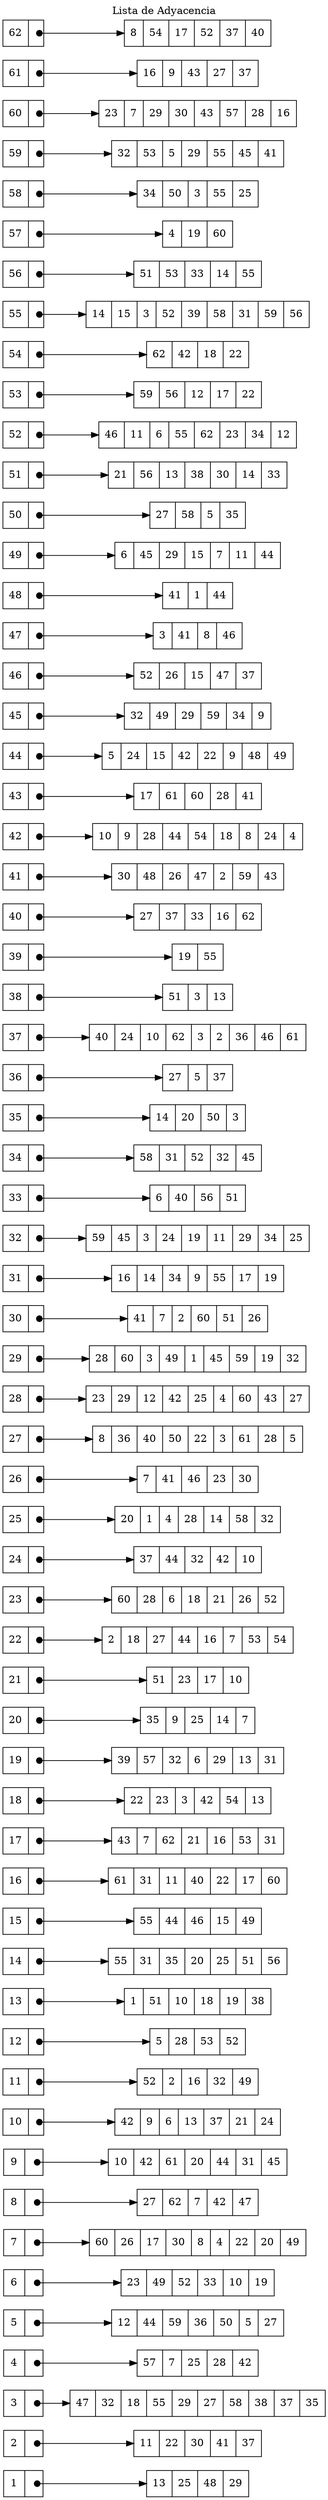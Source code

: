 digraph G{
label="Lista de Adyacencia"
labelloc = "t"
rankdir = "LR"
node [shape=record]
edge[tailclip=false, arrowtail=dot, dir=both, arrowhead=normal]
nodo1[label="{ 1 | <f1>}"] rutas1[label="{13|25|48|29}"]
nodo2[label="{ 2 | <f2>}"] rutas2[label="{11|22|30|41|37}"]
nodo3[label="{ 3 | <f3>}"] rutas3[label="{47|32|18|55|29|27|58|38|37|35}"]
nodo4[label="{ 4 | <f4>}"] rutas4[label="{57|7|25|28|42}"]
nodo5[label="{ 5 | <f5>}"] rutas5[label="{12|44|59|36|50|5|27}"]
nodo6[label="{ 6 | <f6>}"] rutas6[label="{23|49|52|33|10|19}"]
nodo7[label="{ 7 | <f7>}"] rutas7[label="{60|26|17|30|8|4|22|20|49}"]
nodo8[label="{ 8 | <f8>}"] rutas8[label="{27|62|7|42|47}"]
nodo9[label="{ 9 | <f9>}"] rutas9[label="{10|42|61|20|44|31|45}"]
nodo10[label="{ 10 | <f10>}"] rutas10[label="{42|9|6|13|37|21|24}"]
nodo11[label="{ 11 | <f11>}"] rutas11[label="{52|2|16|32|49}"]
nodo12[label="{ 12 | <f12>}"] rutas12[label="{5|28|53|52}"]
nodo13[label="{ 13 | <f13>}"] rutas13[label="{1|51|10|18|19|38}"]
nodo14[label="{ 14 | <f14>}"] rutas14[label="{55|31|35|20|25|51|56}"]
nodo15[label="{ 15 | <f15>}"] rutas15[label="{55|44|46|15|49}"]
nodo16[label="{ 16 | <f16>}"] rutas16[label="{61|31|11|40|22|17|60}"]
nodo17[label="{ 17 | <f17>}"] rutas17[label="{43|7|62|21|16|53|31}"]
nodo18[label="{ 18 | <f18>}"] rutas18[label="{22|23|3|42|54|13}"]
nodo19[label="{ 19 | <f19>}"] rutas19[label="{39|57|32|6|29|13|31}"]
nodo20[label="{ 20 | <f20>}"] rutas20[label="{35|9|25|14|7}"]
nodo21[label="{ 21 | <f21>}"] rutas21[label="{51|23|17|10}"]
nodo22[label="{ 22 | <f22>}"] rutas22[label="{2|18|27|44|16|7|53|54}"]
nodo23[label="{ 23 | <f23>}"] rutas23[label="{60|28|6|18|21|26|52}"]
nodo24[label="{ 24 | <f24>}"] rutas24[label="{37|44|32|42|10}"]
nodo25[label="{ 25 | <f25>}"] rutas25[label="{20|1|4|28|14|58|32}"]
nodo26[label="{ 26 | <f26>}"] rutas26[label="{7|41|46|23|30}"]
nodo27[label="{ 27 | <f27>}"] rutas27[label="{8|36|40|50|22|3|61|28|5}"]
nodo28[label="{ 28 | <f28>}"] rutas28[label="{23|29|12|42|25|4|60|43|27}"]
nodo29[label="{ 29 | <f29>}"] rutas29[label="{28|60|3|49|1|45|59|19|32}"]
nodo30[label="{ 30 | <f30>}"] rutas30[label="{41|7|2|60|51|26}"]
nodo31[label="{ 31 | <f31>}"] rutas31[label="{16|14|34|9|55|17|19}"]
nodo32[label="{ 32 | <f32>}"] rutas32[label="{59|45|3|24|19|11|29|34|25}"]
nodo33[label="{ 33 | <f33>}"] rutas33[label="{6|40|56|51}"]
nodo34[label="{ 34 | <f34>}"] rutas34[label="{58|31|52|32|45}"]
nodo35[label="{ 35 | <f35>}"] rutas35[label="{14|20|50|3}"]
nodo36[label="{ 36 | <f36>}"] rutas36[label="{27|5|37}"]
nodo37[label="{ 37 | <f37>}"] rutas37[label="{40|24|10|62|3|2|36|46|61}"]
nodo38[label="{ 38 | <f38>}"] rutas38[label="{51|3|13}"]
nodo39[label="{ 39 | <f39>}"] rutas39[label="{19|55}"]
nodo40[label="{ 40 | <f40>}"] rutas40[label="{27|37|33|16|62}"]
nodo41[label="{ 41 | <f41>}"] rutas41[label="{30|48|26|47|2|59|43}"]
nodo42[label="{ 42 | <f42>}"] rutas42[label="{10|9|28|44|54|18|8|24|4}"]
nodo43[label="{ 43 | <f43>}"] rutas43[label="{17|61|60|28|41}"]
nodo44[label="{ 44 | <f44>}"] rutas44[label="{5|24|15|42|22|9|48|49}"]
nodo45[label="{ 45 | <f45>}"] rutas45[label="{32|49|29|59|34|9}"]
nodo46[label="{ 46 | <f46>}"] rutas46[label="{52|26|15|47|37}"]
nodo47[label="{ 47 | <f47>}"] rutas47[label="{3|41|8|46}"]
nodo48[label="{ 48 | <f48>}"] rutas48[label="{41|1|44}"]
nodo49[label="{ 49 | <f49>}"] rutas49[label="{6|45|29|15|7|11|44}"]
nodo50[label="{ 50 | <f50>}"] rutas50[label="{27|58|5|35}"]
nodo51[label="{ 51 | <f51>}"] rutas51[label="{21|56|13|38|30|14|33}"]
nodo52[label="{ 52 | <f52>}"] rutas52[label="{46|11|6|55|62|23|34|12}"]
nodo53[label="{ 53 | <f53>}"] rutas53[label="{59|56|12|17|22}"]
nodo54[label="{ 54 | <f54>}"] rutas54[label="{62|42|18|22}"]
nodo55[label="{ 55 | <f55>}"] rutas55[label="{14|15|3|52|39|58|31|59|56}"]
nodo56[label="{ 56 | <f56>}"] rutas56[label="{51|53|33|14|55}"]
nodo57[label="{ 57 | <f57>}"] rutas57[label="{4|19|60}"]
nodo58[label="{ 58 | <f58>}"] rutas58[label="{34|50|3|55|25}"]
nodo59[label="{ 59 | <f59>}"] rutas59[label="{32|53|5|29|55|45|41}"]
nodo60[label="{ 60 | <f60>}"] rutas60[label="{23|7|29|30|43|57|28|16}"]
nodo61[label="{ 61 | <f61>}"] rutas61[label="{16|9|43|27|37}"]
nodo62[label="{ 62 | <f62>}"] rutas62[label="{8|54|17|52|37|40}"]
nodo1:f1:c -> rutas1
nodo2:f2:c -> rutas2
nodo3:f3:c -> rutas3
nodo4:f4:c -> rutas4
nodo5:f5:c -> rutas5
nodo6:f6:c -> rutas6
nodo7:f7:c -> rutas7
nodo8:f8:c -> rutas8
nodo9:f9:c -> rutas9
nodo10:f10:c -> rutas10
nodo11:f11:c -> rutas11
nodo12:f12:c -> rutas12
nodo13:f13:c -> rutas13
nodo14:f14:c -> rutas14
nodo15:f15:c -> rutas15
nodo16:f16:c -> rutas16
nodo17:f17:c -> rutas17
nodo18:f18:c -> rutas18
nodo19:f19:c -> rutas19
nodo20:f20:c -> rutas20
nodo21:f21:c -> rutas21
nodo22:f22:c -> rutas22
nodo23:f23:c -> rutas23
nodo24:f24:c -> rutas24
nodo25:f25:c -> rutas25
nodo26:f26:c -> rutas26
nodo27:f27:c -> rutas27
nodo28:f28:c -> rutas28
nodo29:f29:c -> rutas29
nodo30:f30:c -> rutas30
nodo31:f31:c -> rutas31
nodo32:f32:c -> rutas32
nodo33:f33:c -> rutas33
nodo34:f34:c -> rutas34
nodo35:f35:c -> rutas35
nodo36:f36:c -> rutas36
nodo37:f37:c -> rutas37
nodo38:f38:c -> rutas38
nodo39:f39:c -> rutas39
nodo40:f40:c -> rutas40
nodo41:f41:c -> rutas41
nodo42:f42:c -> rutas42
nodo43:f43:c -> rutas43
nodo44:f44:c -> rutas44
nodo45:f45:c -> rutas45
nodo46:f46:c -> rutas46
nodo47:f47:c -> rutas47
nodo48:f48:c -> rutas48
nodo49:f49:c -> rutas49
nodo50:f50:c -> rutas50
nodo51:f51:c -> rutas51
nodo52:f52:c -> rutas52
nodo53:f53:c -> rutas53
nodo54:f54:c -> rutas54
nodo55:f55:c -> rutas55
nodo56:f56:c -> rutas56
nodo57:f57:c -> rutas57
nodo58:f58:c -> rutas58
nodo59:f59:c -> rutas59
nodo60:f60:c -> rutas60
nodo61:f61:c -> rutas61
nodo62:f62:c -> rutas62
}
